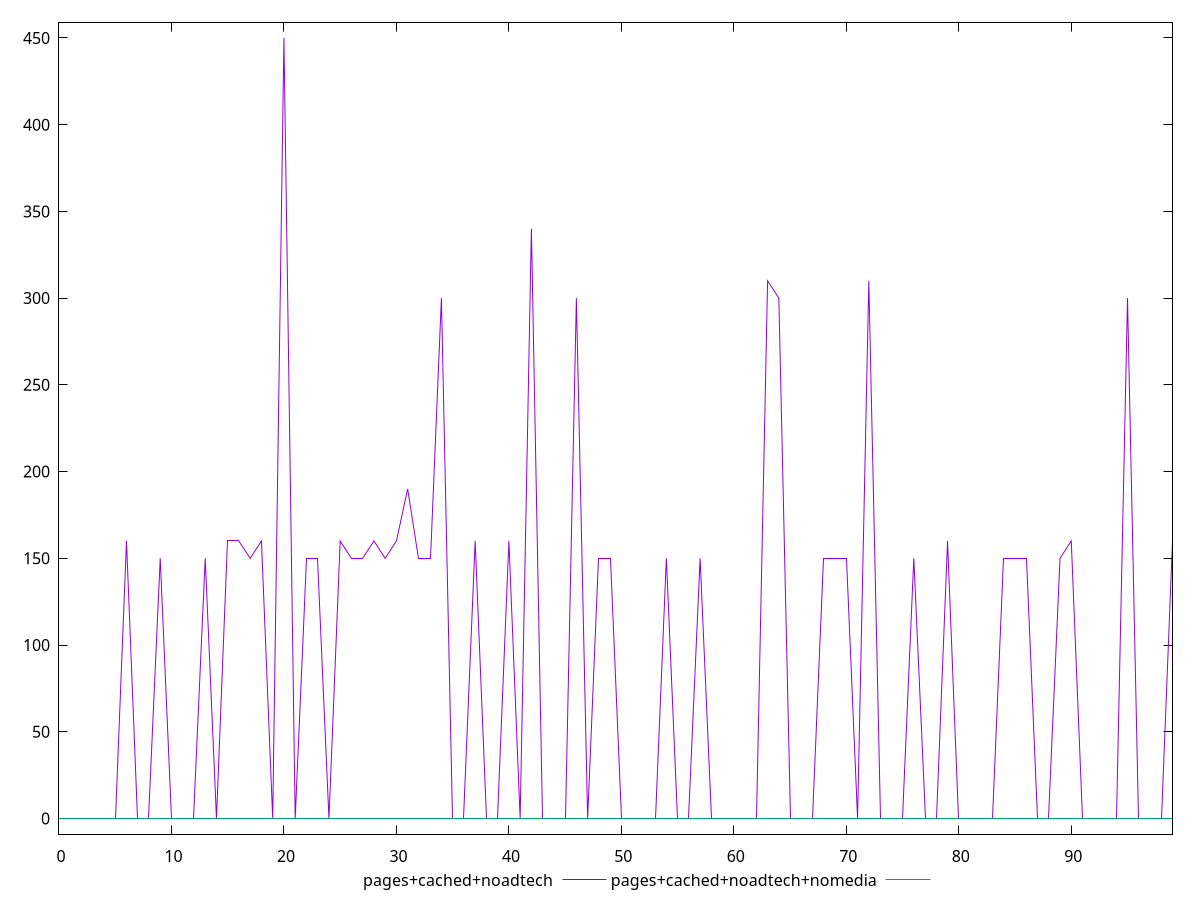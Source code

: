 reset

$pagesCachedNoadtech <<EOF
0 0
1 0
2 0
3 0
4 0
5 0
6 160
7 0
8 0
9 150
10 0
11 0
12 0
13 150
14 0
15 160
16 160
17 150
18 160
19 0
20 450
21 0
22 150
23 150
24 0
25 160
26 150
27 150
28 160
29 150
30 160
31 190
32 150
33 150
34 300
35 0
36 0
37 160
38 0
39 0
40 160
41 0
42 340
43 0
44 0
45 0
46 300
47 0
48 150
49 150
50 0
51 0
52 0
53 0
54 150
55 0
56 0
57 150
58 0
59 0
60 0
61 0
62 0
63 310
64 300
65 0
66 0
67 0
68 150
69 150
70 150
71 0
72 310
73 0
74 0
75 0
76 150
77 0
78 0
79 160
80 0
81 0
82 0
83 0
84 150
85 150
86 150
87 0
88 0
89 150
90 160
91 0
92 0
93 0
94 0
95 300
96 0
97 0
98 0
99 160
EOF

$pagesCachedNoadtechNomedia <<EOF
0 0
1 0
2 0
3 0
4 0
5 0
6 0
7 0
8 0
9 0
10 0
11 0
12 0
13 0
14 0
15 0
16 0
17 0
18 0
19 0
20 0
21 0
22 0
23 0
24 0
25 0
26 0
27 0
28 0
29 0
30 0
31 0
32 0
33 0
34 0
35 0
36 0
37 0
38 0
39 0
40 0
41 0
42 0
43 0
44 0
45 0
46 0
47 0
48 0
49 0
50 0
51 0
52 0
53 0
54 0
55 0
56 0
57 0
58 0
59 0
60 0
61 0
62 0
63 0
64 0
65 0
66 0
67 0
68 0
69 0
70 0
71 0
72 0
73 0
74 0
75 0
76 0
77 0
78 0
79 0
80 0
81 0
82 0
83 0
84 0
85 0
86 0
87 0
88 0
89 0
90 0
91 0
92 0
93 0
94 0
95 0
96 0
97 0
98 0
99 0
EOF

set key outside below
set xrange [0:99]
set yrange [-9:459]
set trange [-9:459]
set terminal svg size 640, 520 enhanced background rgb 'white'
set output "report_00015_2021-02-09T16-11-33.973Z/offscreen-images/comparison/line/2_vs_3.svg"

plot $pagesCachedNoadtech title "pages+cached+noadtech" with line, \
     $pagesCachedNoadtechNomedia title "pages+cached+noadtech+nomedia" with line

reset
